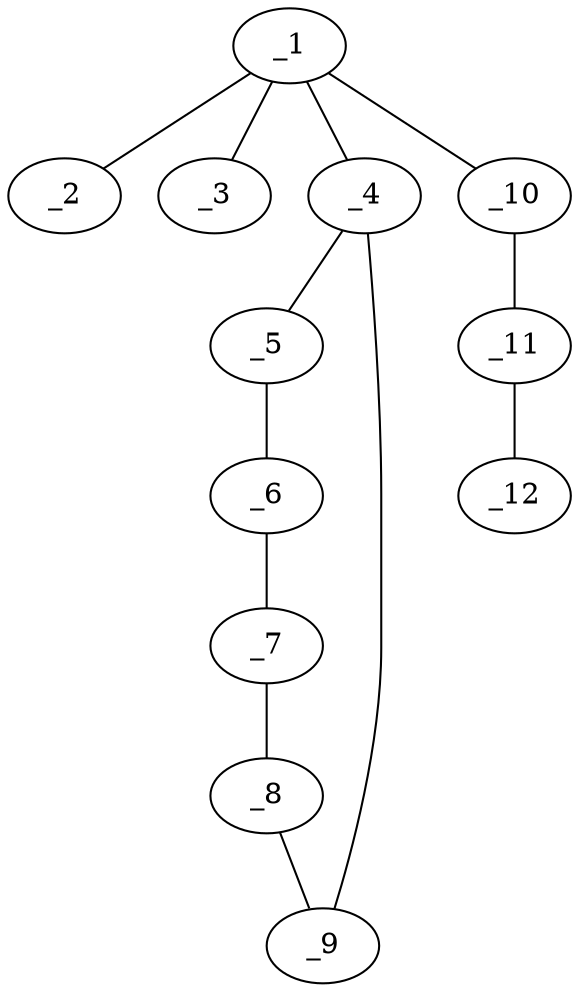 graph molid634249 {
	_1	 [charge=0,
		chem=5,
		symbol="S  ",
		x=3,
		y="0.25"];
	_2	 [charge=0,
		chem=2,
		symbol="O  ",
		x=4,
		y="0.25"];
	_1 -- _2	 [valence=2];
	_3	 [charge=0,
		chem=2,
		symbol="O  ",
		x=2,
		y="0.25"];
	_1 -- _3	 [valence=2];
	_4	 [charge=0,
		chem=1,
		symbol="C  ",
		x=3,
		y="-0.75"];
	_1 -- _4	 [valence=1];
	_10	 [charge=0,
		chem=1,
		symbol="C  ",
		x=3,
		y="1.25"];
	_1 -- _10	 [valence=1];
	_5	 [charge=0,
		chem=1,
		symbol="C  ",
		x="2.134",
		y="-1.25"];
	_4 -- _5	 [valence=1];
	_9	 [charge=0,
		chem=1,
		symbol="C  ",
		x="3.866",
		y="-1.25"];
	_4 -- _9	 [valence=2];
	_6	 [charge=0,
		chem=1,
		symbol="C  ",
		x="2.134",
		y="-2.25"];
	_5 -- _6	 [valence=2];
	_7	 [charge=0,
		chem=1,
		symbol="C  ",
		x=3,
		y="-2.75"];
	_6 -- _7	 [valence=1];
	_8	 [charge=0,
		chem=1,
		symbol="C  ",
		x="3.866",
		y="-2.25"];
	_7 -- _8	 [valence=2];
	_8 -- _9	 [valence=1];
	_11	 [charge=0,
		chem=2,
		symbol="O  ",
		x="3.866",
		y="1.75"];
	_10 -- _11	 [valence=1];
	_12	 [charge=0,
		chem=1,
		symbol="C  ",
		x="3.866",
		y="2.75"];
	_11 -- _12	 [valence=1];
}
